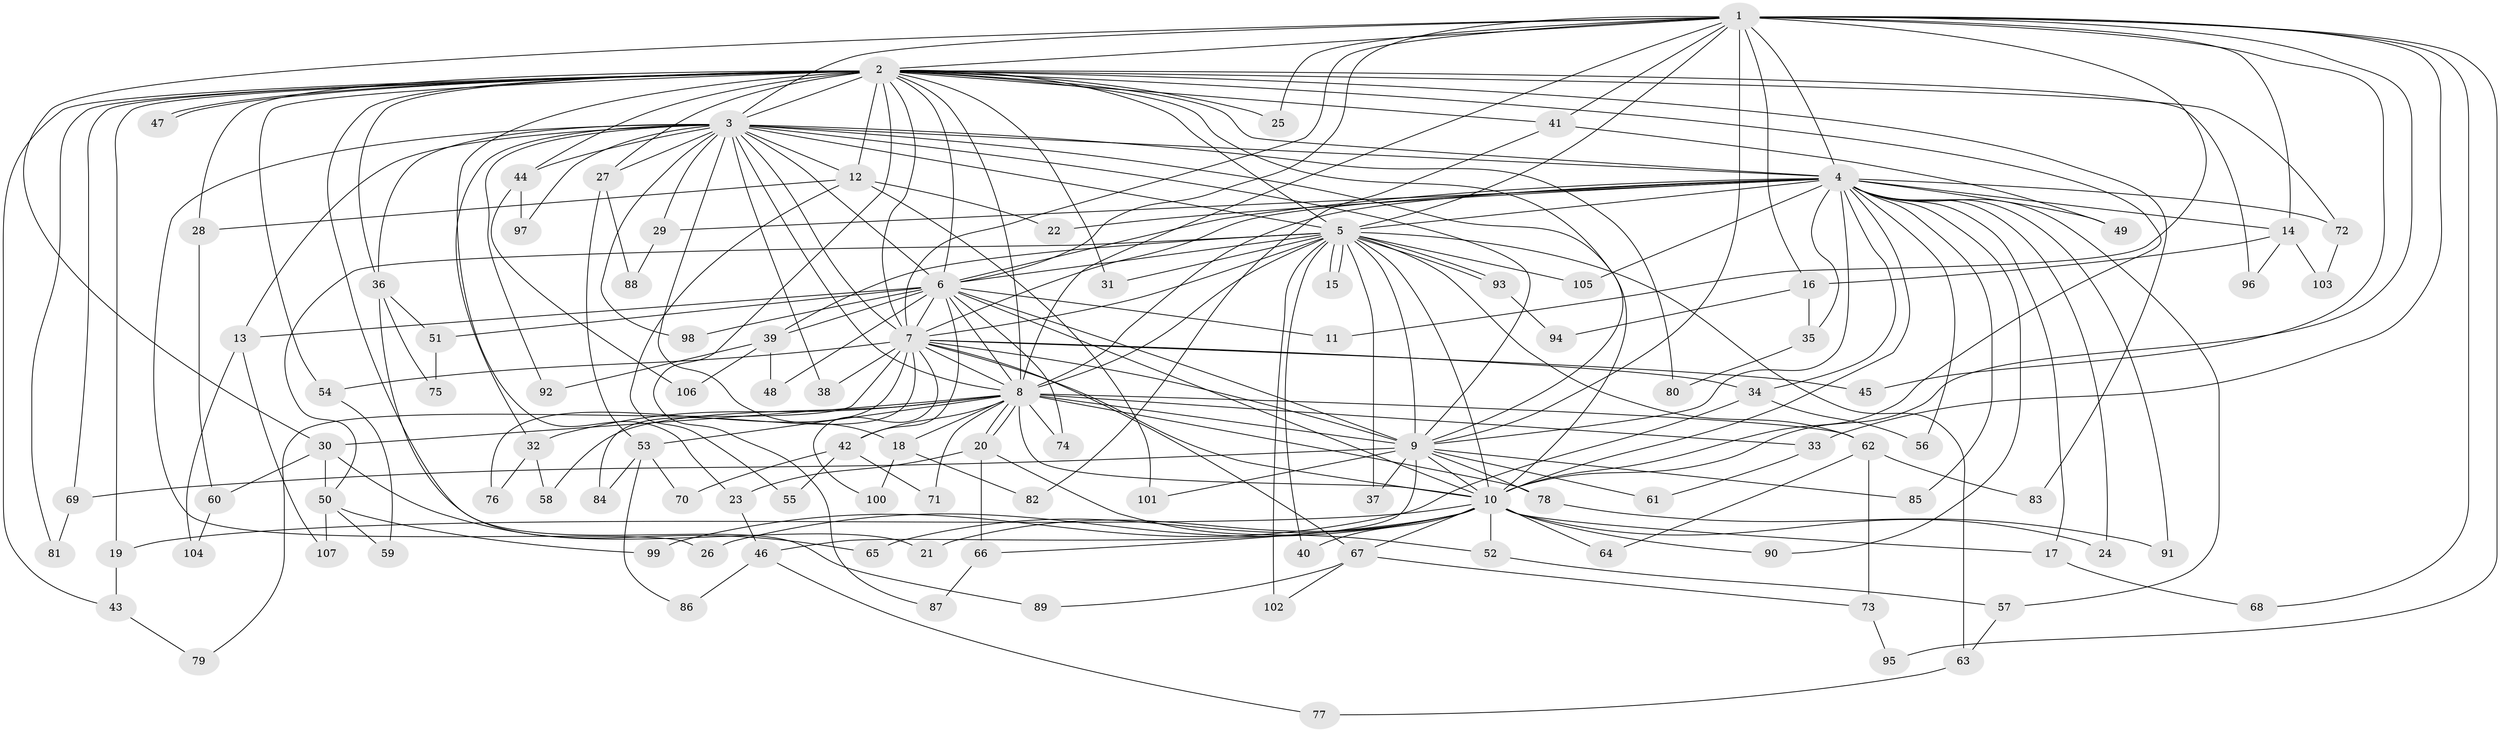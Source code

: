 // Generated by graph-tools (version 1.1) at 2025/35/03/09/25 02:35:12]
// undirected, 107 vertices, 239 edges
graph export_dot {
graph [start="1"]
  node [color=gray90,style=filled];
  1;
  2;
  3;
  4;
  5;
  6;
  7;
  8;
  9;
  10;
  11;
  12;
  13;
  14;
  15;
  16;
  17;
  18;
  19;
  20;
  21;
  22;
  23;
  24;
  25;
  26;
  27;
  28;
  29;
  30;
  31;
  32;
  33;
  34;
  35;
  36;
  37;
  38;
  39;
  40;
  41;
  42;
  43;
  44;
  45;
  46;
  47;
  48;
  49;
  50;
  51;
  52;
  53;
  54;
  55;
  56;
  57;
  58;
  59;
  60;
  61;
  62;
  63;
  64;
  65;
  66;
  67;
  68;
  69;
  70;
  71;
  72;
  73;
  74;
  75;
  76;
  77;
  78;
  79;
  80;
  81;
  82;
  83;
  84;
  85;
  86;
  87;
  88;
  89;
  90;
  91;
  92;
  93;
  94;
  95;
  96;
  97;
  98;
  99;
  100;
  101;
  102;
  103;
  104;
  105;
  106;
  107;
  1 -- 2;
  1 -- 3;
  1 -- 4;
  1 -- 5;
  1 -- 6;
  1 -- 7;
  1 -- 8;
  1 -- 9;
  1 -- 10;
  1 -- 11;
  1 -- 14;
  1 -- 16;
  1 -- 25;
  1 -- 30;
  1 -- 33;
  1 -- 41;
  1 -- 45;
  1 -- 68;
  1 -- 95;
  2 -- 3;
  2 -- 4;
  2 -- 5;
  2 -- 6;
  2 -- 7;
  2 -- 8;
  2 -- 9;
  2 -- 10;
  2 -- 12;
  2 -- 19;
  2 -- 21;
  2 -- 23;
  2 -- 25;
  2 -- 27;
  2 -- 28;
  2 -- 31;
  2 -- 36;
  2 -- 41;
  2 -- 43;
  2 -- 44;
  2 -- 47;
  2 -- 47;
  2 -- 54;
  2 -- 69;
  2 -- 72;
  2 -- 81;
  2 -- 83;
  2 -- 87;
  2 -- 96;
  3 -- 4;
  3 -- 5;
  3 -- 6;
  3 -- 7;
  3 -- 8;
  3 -- 9;
  3 -- 10;
  3 -- 12;
  3 -- 13;
  3 -- 18;
  3 -- 26;
  3 -- 27;
  3 -- 29;
  3 -- 32;
  3 -- 36;
  3 -- 38;
  3 -- 44;
  3 -- 80;
  3 -- 92;
  3 -- 97;
  3 -- 98;
  4 -- 5;
  4 -- 6;
  4 -- 7;
  4 -- 8;
  4 -- 9;
  4 -- 10;
  4 -- 14;
  4 -- 17;
  4 -- 22;
  4 -- 24;
  4 -- 29;
  4 -- 34;
  4 -- 35;
  4 -- 49;
  4 -- 56;
  4 -- 57;
  4 -- 72;
  4 -- 85;
  4 -- 90;
  4 -- 91;
  4 -- 105;
  5 -- 6;
  5 -- 7;
  5 -- 8;
  5 -- 9;
  5 -- 10;
  5 -- 15;
  5 -- 15;
  5 -- 31;
  5 -- 37;
  5 -- 39;
  5 -- 40;
  5 -- 50;
  5 -- 62;
  5 -- 63;
  5 -- 93;
  5 -- 93;
  5 -- 102;
  5 -- 105;
  6 -- 7;
  6 -- 8;
  6 -- 9;
  6 -- 10;
  6 -- 11;
  6 -- 13;
  6 -- 39;
  6 -- 42;
  6 -- 48;
  6 -- 51;
  6 -- 74;
  6 -- 98;
  7 -- 8;
  7 -- 9;
  7 -- 10;
  7 -- 34;
  7 -- 38;
  7 -- 45;
  7 -- 54;
  7 -- 67;
  7 -- 76;
  7 -- 79;
  7 -- 84;
  7 -- 100;
  8 -- 9;
  8 -- 10;
  8 -- 18;
  8 -- 20;
  8 -- 20;
  8 -- 30;
  8 -- 32;
  8 -- 33;
  8 -- 42;
  8 -- 53;
  8 -- 58;
  8 -- 62;
  8 -- 71;
  8 -- 74;
  8 -- 78;
  9 -- 10;
  9 -- 37;
  9 -- 46;
  9 -- 61;
  9 -- 69;
  9 -- 78;
  9 -- 85;
  9 -- 101;
  10 -- 17;
  10 -- 19;
  10 -- 21;
  10 -- 24;
  10 -- 26;
  10 -- 40;
  10 -- 52;
  10 -- 64;
  10 -- 65;
  10 -- 66;
  10 -- 67;
  10 -- 90;
  12 -- 22;
  12 -- 28;
  12 -- 55;
  12 -- 101;
  13 -- 104;
  13 -- 107;
  14 -- 16;
  14 -- 96;
  14 -- 103;
  16 -- 35;
  16 -- 94;
  17 -- 68;
  18 -- 82;
  18 -- 100;
  19 -- 43;
  20 -- 23;
  20 -- 52;
  20 -- 66;
  23 -- 46;
  27 -- 53;
  27 -- 88;
  28 -- 60;
  29 -- 88;
  30 -- 50;
  30 -- 60;
  30 -- 65;
  32 -- 58;
  32 -- 76;
  33 -- 61;
  34 -- 56;
  34 -- 99;
  35 -- 80;
  36 -- 51;
  36 -- 75;
  36 -- 89;
  39 -- 48;
  39 -- 92;
  39 -- 106;
  41 -- 49;
  41 -- 82;
  42 -- 55;
  42 -- 70;
  42 -- 71;
  43 -- 79;
  44 -- 97;
  44 -- 106;
  46 -- 77;
  46 -- 86;
  50 -- 59;
  50 -- 99;
  50 -- 107;
  51 -- 75;
  52 -- 57;
  53 -- 70;
  53 -- 84;
  53 -- 86;
  54 -- 59;
  57 -- 63;
  60 -- 104;
  62 -- 64;
  62 -- 73;
  62 -- 83;
  63 -- 77;
  66 -- 87;
  67 -- 73;
  67 -- 89;
  67 -- 102;
  69 -- 81;
  72 -- 103;
  73 -- 95;
  78 -- 91;
  93 -- 94;
}
